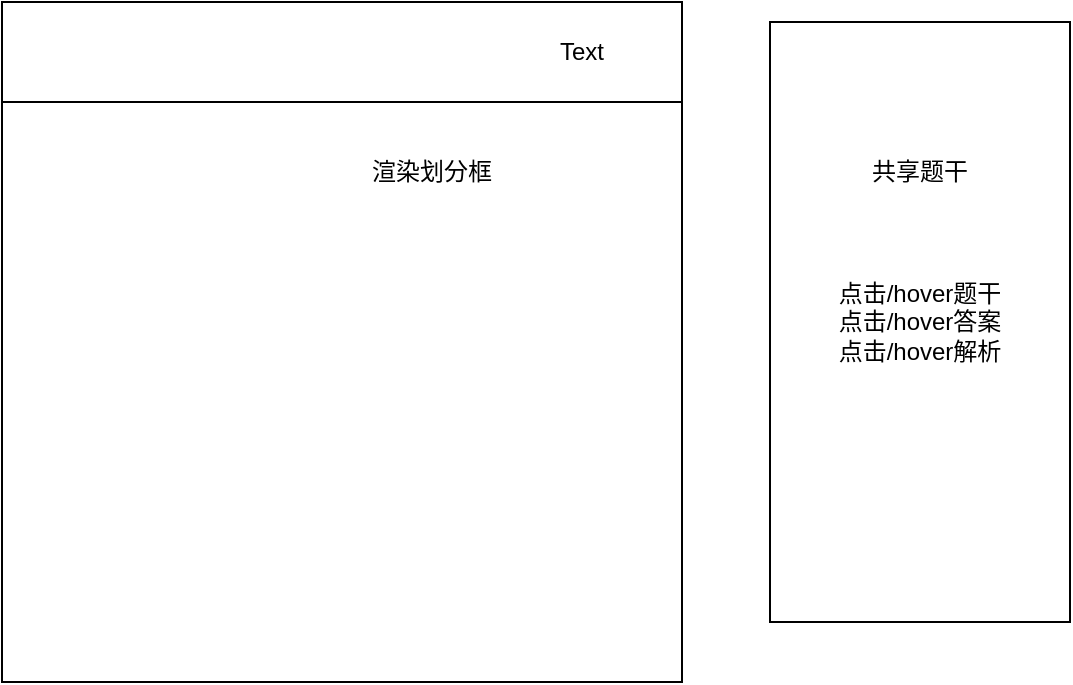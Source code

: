 <mxfile version="28.2.7">
  <diagram name="第 1 页" id="WhNm6FwR_ZscUM1pVnfr">
    <mxGraphModel dx="703" dy="688" grid="1" gridSize="10" guides="1" tooltips="1" connect="1" arrows="1" fold="1" page="1" pageScale="1" pageWidth="827" pageHeight="1169" math="0" shadow="0">
      <root>
        <mxCell id="0" />
        <mxCell id="1" parent="0" />
        <mxCell id="rEyhImuNeSfi2AyzdZks-1" value="点击/hover题干&lt;div&gt;点击/hover答案&lt;/div&gt;&lt;div&gt;点击/hover解析&lt;/div&gt;" style="rounded=0;whiteSpace=wrap;html=1;" vertex="1" parent="1">
          <mxGeometry x="414" y="150" width="150" height="300" as="geometry" />
        </mxCell>
        <mxCell id="rEyhImuNeSfi2AyzdZks-2" value="" style="rounded=0;whiteSpace=wrap;html=1;" vertex="1" parent="1">
          <mxGeometry x="30" y="190" width="340" height="290" as="geometry" />
        </mxCell>
        <mxCell id="rEyhImuNeSfi2AyzdZks-3" value="渲染划分框" style="text;html=1;whiteSpace=wrap;strokeColor=none;fillColor=none;align=center;verticalAlign=middle;rounded=0;" vertex="1" parent="1">
          <mxGeometry x="200" y="210" width="90" height="30" as="geometry" />
        </mxCell>
        <mxCell id="rEyhImuNeSfi2AyzdZks-4" value="共享题干" style="text;html=1;whiteSpace=wrap;strokeColor=none;fillColor=none;align=center;verticalAlign=middle;rounded=0;" vertex="1" parent="1">
          <mxGeometry x="444" y="210" width="90" height="30" as="geometry" />
        </mxCell>
        <mxCell id="rEyhImuNeSfi2AyzdZks-5" value="" style="rounded=0;whiteSpace=wrap;html=1;" vertex="1" parent="1">
          <mxGeometry x="30" y="140" width="340" height="50" as="geometry" />
        </mxCell>
        <mxCell id="rEyhImuNeSfi2AyzdZks-6" value="Text" style="text;html=1;whiteSpace=wrap;strokeColor=none;fillColor=none;align=center;verticalAlign=middle;rounded=0;" vertex="1" parent="1">
          <mxGeometry x="290" y="150" width="60" height="30" as="geometry" />
        </mxCell>
      </root>
    </mxGraphModel>
  </diagram>
</mxfile>

